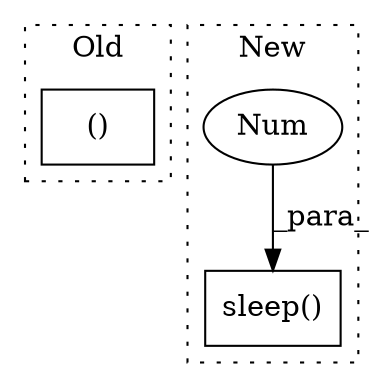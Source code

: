 digraph G {
subgraph cluster0 {
1 [label="()" a="54" s="4348" l="26" shape="box"];
label = "Old";
style="dotted";
}
subgraph cluster1 {
2 [label="sleep()" a="75" s="4015,4027" l="11,1" shape="box"];
3 [label="Num" a="76" s="4026" l="1" shape="ellipse"];
label = "New";
style="dotted";
}
3 -> 2 [label="_para_"];
}